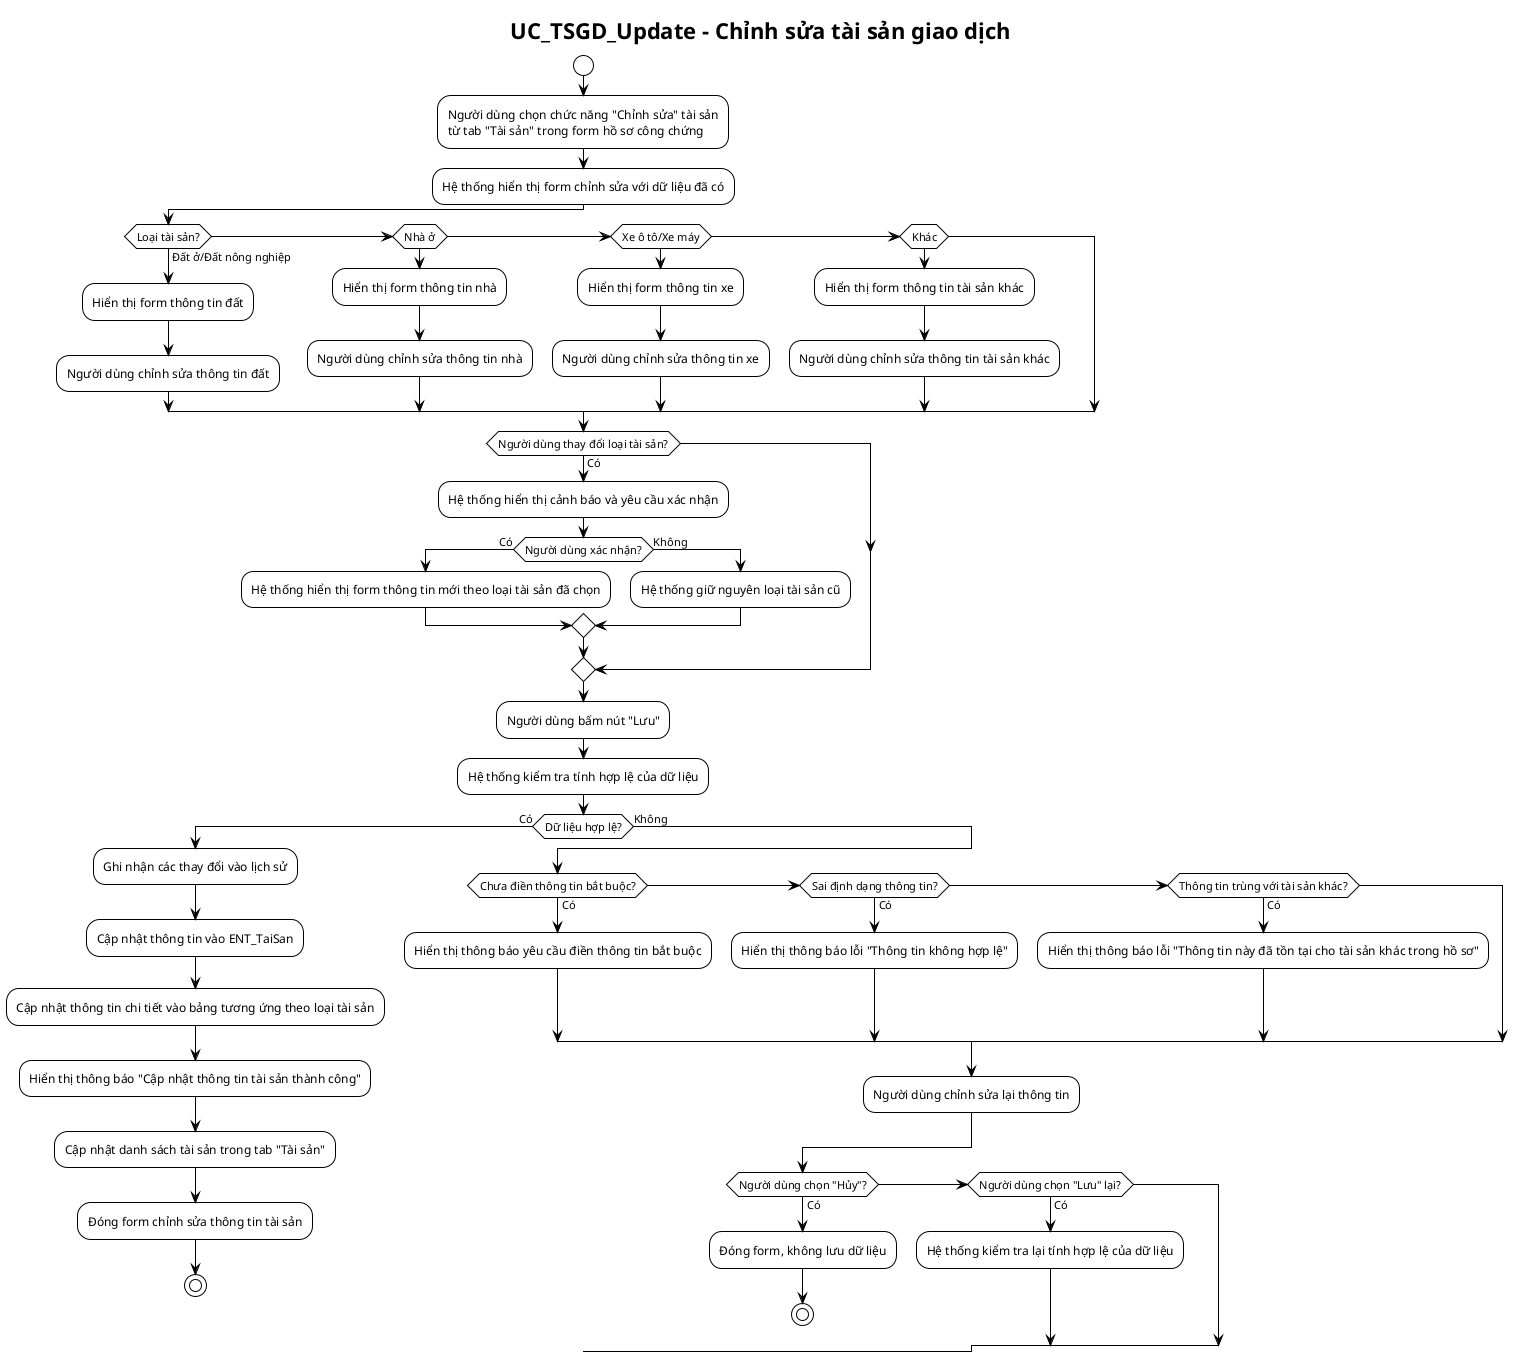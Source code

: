 @startuml UpdateAssetActivityDiagram
!theme plain
title UC_TSGD_Update - Chỉnh sửa tài sản giao dịch

start
:Người dùng chọn chức năng "Chỉnh sửa" tài sản
từ tab "Tài sản" trong form hồ sơ công chứng;
:Hệ thống hiển thị form chỉnh sửa với dữ liệu đã có;

if (Loại tài sản?) then (Đất ở/Đất nông nghiệp)
  :Hiển thị form thông tin đất;
  :Người dùng chỉnh sửa thông tin đất;
elseif (Nhà ở)
  :Hiển thị form thông tin nhà;
  :Người dùng chỉnh sửa thông tin nhà;
elseif (Xe ô tô/Xe máy)
  :Hiển thị form thông tin xe;
  :Người dùng chỉnh sửa thông tin xe;
elseif (Khác)
  :Hiển thị form thông tin tài sản khác;
  :Người dùng chỉnh sửa thông tin tài sản khác;
endif

if (Người dùng thay đổi loại tài sản?) then (Có)
  :Hệ thống hiển thị cảnh báo và yêu cầu xác nhận;
  if (Người dùng xác nhận?) then (Có)
    :Hệ thống hiển thị form thông tin mới theo loại tài sản đã chọn;
  else (Không)
    :Hệ thống giữ nguyên loại tài sản cũ;
  endif
endif

:Người dùng bấm nút "Lưu";

:Hệ thống kiểm tra tính hợp lệ của dữ liệu;

if (Dữ liệu hợp lệ?) then (Có)
  :Ghi nhận các thay đổi vào lịch sử;
  :Cập nhật thông tin vào ENT_TaiSan;
  :Cập nhật thông tin chi tiết vào bảng tương ứng theo loại tài sản;
  :Hiển thị thông báo "Cập nhật thông tin tài sản thành công";
  :Cập nhật danh sách tài sản trong tab "Tài sản";
  :Đóng form chỉnh sửa thông tin tài sản;
  stop
else (Không)
  if (Chưa điền thông tin bắt buộc?) then (Có)
    :Hiển thị thông báo yêu cầu điền thông tin bắt buộc;
  elseif (Sai định dạng thông tin?) then (Có)
    :Hiển thị thông báo lỗi "Thông tin không hợp lệ";
  elseif (Thông tin trùng với tài sản khác?) then (Có)
    :Hiển thị thông báo lỗi "Thông tin này đã tồn tại cho tài sản khác trong hồ sơ";
  endif
  :Người dùng chỉnh sửa lại thông tin;
  if (Người dùng chọn "Hủy"?) then (Có)
    :Đóng form, không lưu dữ liệu;
    stop
  elseif (Người dùng chọn "Lưu" lại?) then (Có)
    :Hệ thống kiểm tra lại tính hợp lệ của dữ liệu;
  endif
endif

@enduml
